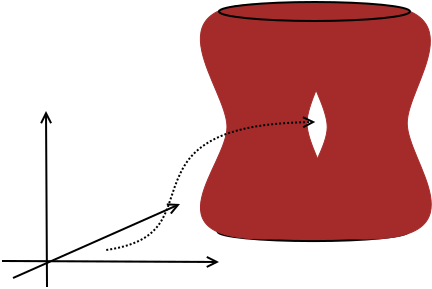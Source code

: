 <?xml version="1.0" encoding="UTF-8"?>
<dia:diagram xmlns:dia="http://www.lysator.liu.se/~alla/dia/">
  <dia:layer name="Background" visible="true" active="true">
    <dia:object type="Standard - Ellipse" version="0" id="O0">
      <dia:attribute name="obj_pos">
        <dia:point val="31.709,13.555"/>
      </dia:attribute>
      <dia:attribute name="obj_bb">
        <dia:rectangle val="31.66,13.505;41.309,14.555"/>
      </dia:attribute>
      <dia:attribute name="elem_corner">
        <dia:point val="31.709,13.555"/>
      </dia:attribute>
      <dia:attribute name="elem_width">
        <dia:real val="9.55"/>
      </dia:attribute>
      <dia:attribute name="elem_height">
        <dia:real val="0.95"/>
      </dia:attribute>
      <dia:attribute name="border_width">
        <dia:real val="0.1"/>
      </dia:attribute>
      <dia:attribute name="inner_color">
        <dia:color val="#a52a2a"/>
      </dia:attribute>
    </dia:object>
    <dia:object type="Standard - Line" version="0" id="O1">
      <dia:attribute name="obj_pos">
        <dia:point val="20.93,15.5"/>
      </dia:attribute>
      <dia:attribute name="obj_bb">
        <dia:rectangle val="20.879,15.217;31.891,15.878"/>
      </dia:attribute>
      <dia:attribute name="conn_endpoints">
        <dia:point val="20.93,15.5"/>
        <dia:point val="31.779,15.55"/>
      </dia:attribute>
      <dia:attribute name="numcp">
        <dia:int val="1"/>
      </dia:attribute>
      <dia:attribute name="end_arrow">
        <dia:enum val="1"/>
      </dia:attribute>
      <dia:attribute name="end_arrow_length">
        <dia:real val="0.5"/>
      </dia:attribute>
      <dia:attribute name="end_arrow_width">
        <dia:real val="0.5"/>
      </dia:attribute>
    </dia:object>
    <dia:object type="Standard - Line" version="0" id="O2">
      <dia:attribute name="obj_pos">
        <dia:point val="21.48,16.35"/>
      </dia:attribute>
      <dia:attribute name="obj_bb">
        <dia:rectangle val="21.413,12.558;29.932,16.416"/>
      </dia:attribute>
      <dia:attribute name="conn_endpoints">
        <dia:point val="21.48,16.35"/>
        <dia:point val="29.829,12.65"/>
      </dia:attribute>
      <dia:attribute name="numcp">
        <dia:int val="1"/>
      </dia:attribute>
      <dia:attribute name="end_arrow">
        <dia:enum val="1"/>
      </dia:attribute>
      <dia:attribute name="end_arrow_length">
        <dia:real val="0.5"/>
      </dia:attribute>
      <dia:attribute name="end_arrow_width">
        <dia:real val="0.5"/>
      </dia:attribute>
    </dia:object>
    <dia:object type="Standard - Line" version="0" id="O3">
      <dia:attribute name="obj_pos">
        <dia:point val="23.18,16.8"/>
      </dia:attribute>
      <dia:attribute name="obj_bb">
        <dia:rectangle val="22.802,7.888;23.463,16.85"/>
      </dia:attribute>
      <dia:attribute name="conn_endpoints">
        <dia:point val="23.18,16.8"/>
        <dia:point val="23.13,8"/>
      </dia:attribute>
      <dia:attribute name="numcp">
        <dia:int val="1"/>
      </dia:attribute>
      <dia:attribute name="end_arrow">
        <dia:enum val="1"/>
      </dia:attribute>
      <dia:attribute name="end_arrow_length">
        <dia:real val="0.5"/>
      </dia:attribute>
      <dia:attribute name="end_arrow_width">
        <dia:real val="0.5"/>
      </dia:attribute>
    </dia:object>
    <dia:object type="Standard - Beziergon" version="0" id="O4">
      <dia:attribute name="obj_pos">
        <dia:point val="34.029,2.65"/>
      </dia:attribute>
      <dia:attribute name="obj_bb">
        <dia:rectangle val="30.848,2.65;37.381,14.4"/>
      </dia:attribute>
      <dia:attribute name="bez_points">
        <dia:point val="34.029,2.65"/>
        <dia:point val="39.88,2.7"/>
        <dia:point val="36.188,6.675"/>
        <dia:point val="36.179,8.6"/>
        <dia:point val="36.171,10.525"/>
        <dia:point val="39.98,14.4"/>
        <dia:point val="34.08,14.4"/>
        <dia:point val="28.18,14.4"/>
        <dia:point val="32.171,10.725"/>
        <dia:point val="32.179,8.8"/>
        <dia:point val="32.188,6.875"/>
        <dia:point val="28.18,2.6"/>
      </dia:attribute>
      <dia:attribute name="corner_types">
        <dia:enum val="146224160"/>
        <dia:enum val="0"/>
        <dia:enum val="0"/>
        <dia:enum val="0"/>
        <dia:enum val="0"/>
      </dia:attribute>
      <dia:attribute name="line_color">
        <dia:color val="#a52a2a"/>
      </dia:attribute>
      <dia:attribute name="line_width">
        <dia:real val="1.175e-38"/>
      </dia:attribute>
      <dia:attribute name="inner_color">
        <dia:color val="#a52a2a"/>
      </dia:attribute>
      <dia:attribute name="show_background">
        <dia:boolean val="true"/>
      </dia:attribute>
    </dia:object>
    <dia:object type="Standard - Beziergon" version="0" id="O5">
      <dia:attribute name="obj_pos">
        <dia:point val="39.041,2.655"/>
      </dia:attribute>
      <dia:attribute name="obj_bb">
        <dia:rectangle val="35.859,2.655;42.393,14.405"/>
      </dia:attribute>
      <dia:attribute name="bez_points">
        <dia:point val="39.041,2.655"/>
        <dia:point val="44.892,2.705"/>
        <dia:point val="41.2,6.68"/>
        <dia:point val="41.191,8.605"/>
        <dia:point val="41.183,10.53"/>
        <dia:point val="44.992,14.405"/>
        <dia:point val="39.092,14.405"/>
        <dia:point val="33.191,14.405"/>
        <dia:point val="37.183,10.73"/>
        <dia:point val="37.191,8.805"/>
        <dia:point val="37.2,6.88"/>
        <dia:point val="33.191,2.605"/>
      </dia:attribute>
      <dia:attribute name="corner_types">
        <dia:enum val="146224160"/>
        <dia:enum val="0"/>
        <dia:enum val="0"/>
        <dia:enum val="0"/>
        <dia:enum val="0"/>
      </dia:attribute>
      <dia:attribute name="line_color">
        <dia:color val="#a52a2a"/>
      </dia:attribute>
      <dia:attribute name="line_width">
        <dia:real val="1.175e-38"/>
      </dia:attribute>
      <dia:attribute name="inner_color">
        <dia:color val="#a52a2a"/>
      </dia:attribute>
      <dia:attribute name="show_background">
        <dia:boolean val="true"/>
      </dia:attribute>
    </dia:object>
    <dia:object type="Standard - Ellipse" version="0" id="O6">
      <dia:attribute name="obj_pos">
        <dia:point val="31.779,2.55"/>
      </dia:attribute>
      <dia:attribute name="obj_bb">
        <dia:rectangle val="31.73,2.5;41.38,3.55"/>
      </dia:attribute>
      <dia:attribute name="elem_corner">
        <dia:point val="31.779,2.55"/>
      </dia:attribute>
      <dia:attribute name="elem_width">
        <dia:real val="9.55"/>
      </dia:attribute>
      <dia:attribute name="elem_height">
        <dia:real val="0.95"/>
      </dia:attribute>
      <dia:attribute name="border_width">
        <dia:real val="0.1"/>
      </dia:attribute>
      <dia:attribute name="inner_color">
        <dia:color val="#a52a2a"/>
      </dia:attribute>
    </dia:object>
    <dia:object type="Standard - BezierLine" version="0" id="O7">
      <dia:attribute name="obj_pos">
        <dia:point val="26.143,14.95"/>
      </dia:attribute>
      <dia:attribute name="obj_bb">
        <dia:rectangle val="26.087,8.231;36.593,15.007"/>
      </dia:attribute>
      <dia:attribute name="bez_points">
        <dia:point val="26.143,14.95"/>
        <dia:point val="29.593,14.45"/>
        <dia:point val="28.943,12.6"/>
        <dia:point val="30.043,10.75"/>
        <dia:point val="31.143,8.9"/>
        <dia:point val="33.893,8.6"/>
        <dia:point val="36.593,8.55"/>
      </dia:attribute>
      <dia:attribute name="corner_types">
        <dia:enum val="0"/>
        <dia:enum val="0"/>
        <dia:enum val="0"/>
      </dia:attribute>
      <dia:attribute name="line_style">
        <dia:enum val="4"/>
      </dia:attribute>
      <dia:attribute name="end_arrow">
        <dia:enum val="1"/>
      </dia:attribute>
      <dia:attribute name="end_arrow_length">
        <dia:real val="0.5"/>
      </dia:attribute>
      <dia:attribute name="end_arrow_width">
        <dia:real val="0.5"/>
      </dia:attribute>
    </dia:object>
  </dia:layer>
</dia:diagram>
